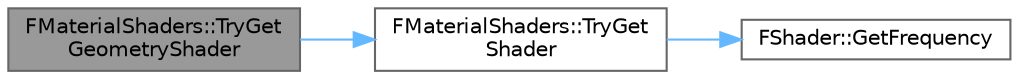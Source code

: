 digraph "FMaterialShaders::TryGetGeometryShader"
{
 // INTERACTIVE_SVG=YES
 // LATEX_PDF_SIZE
  bgcolor="transparent";
  edge [fontname=Helvetica,fontsize=10,labelfontname=Helvetica,labelfontsize=10];
  node [fontname=Helvetica,fontsize=10,shape=box,height=0.2,width=0.4];
  rankdir="LR";
  Node1 [id="Node000001",label="FMaterialShaders::TryGet\lGeometryShader",height=0.2,width=0.4,color="gray40", fillcolor="grey60", style="filled", fontcolor="black",tooltip=" "];
  Node1 -> Node2 [id="edge1_Node000001_Node000002",color="steelblue1",style="solid",tooltip=" "];
  Node2 [id="Node000002",label="FMaterialShaders::TryGet\lShader",height=0.2,width=0.4,color="grey40", fillcolor="white", style="filled",URL="$de/dd2/structFMaterialShaders.html#a8a688170a65f6c245e07685237cbc47e",tooltip=" "];
  Node2 -> Node3 [id="edge2_Node000002_Node000003",color="steelblue1",style="solid",tooltip=" "];
  Node3 [id="Node000003",label="FShader::GetFrequency",height=0.2,width=0.4,color="grey40", fillcolor="white", style="filled",URL="$dd/df9/classFShader.html#acbd614f3ffa19fce159bee9b4e3fa9d9",tooltip=" "];
}
